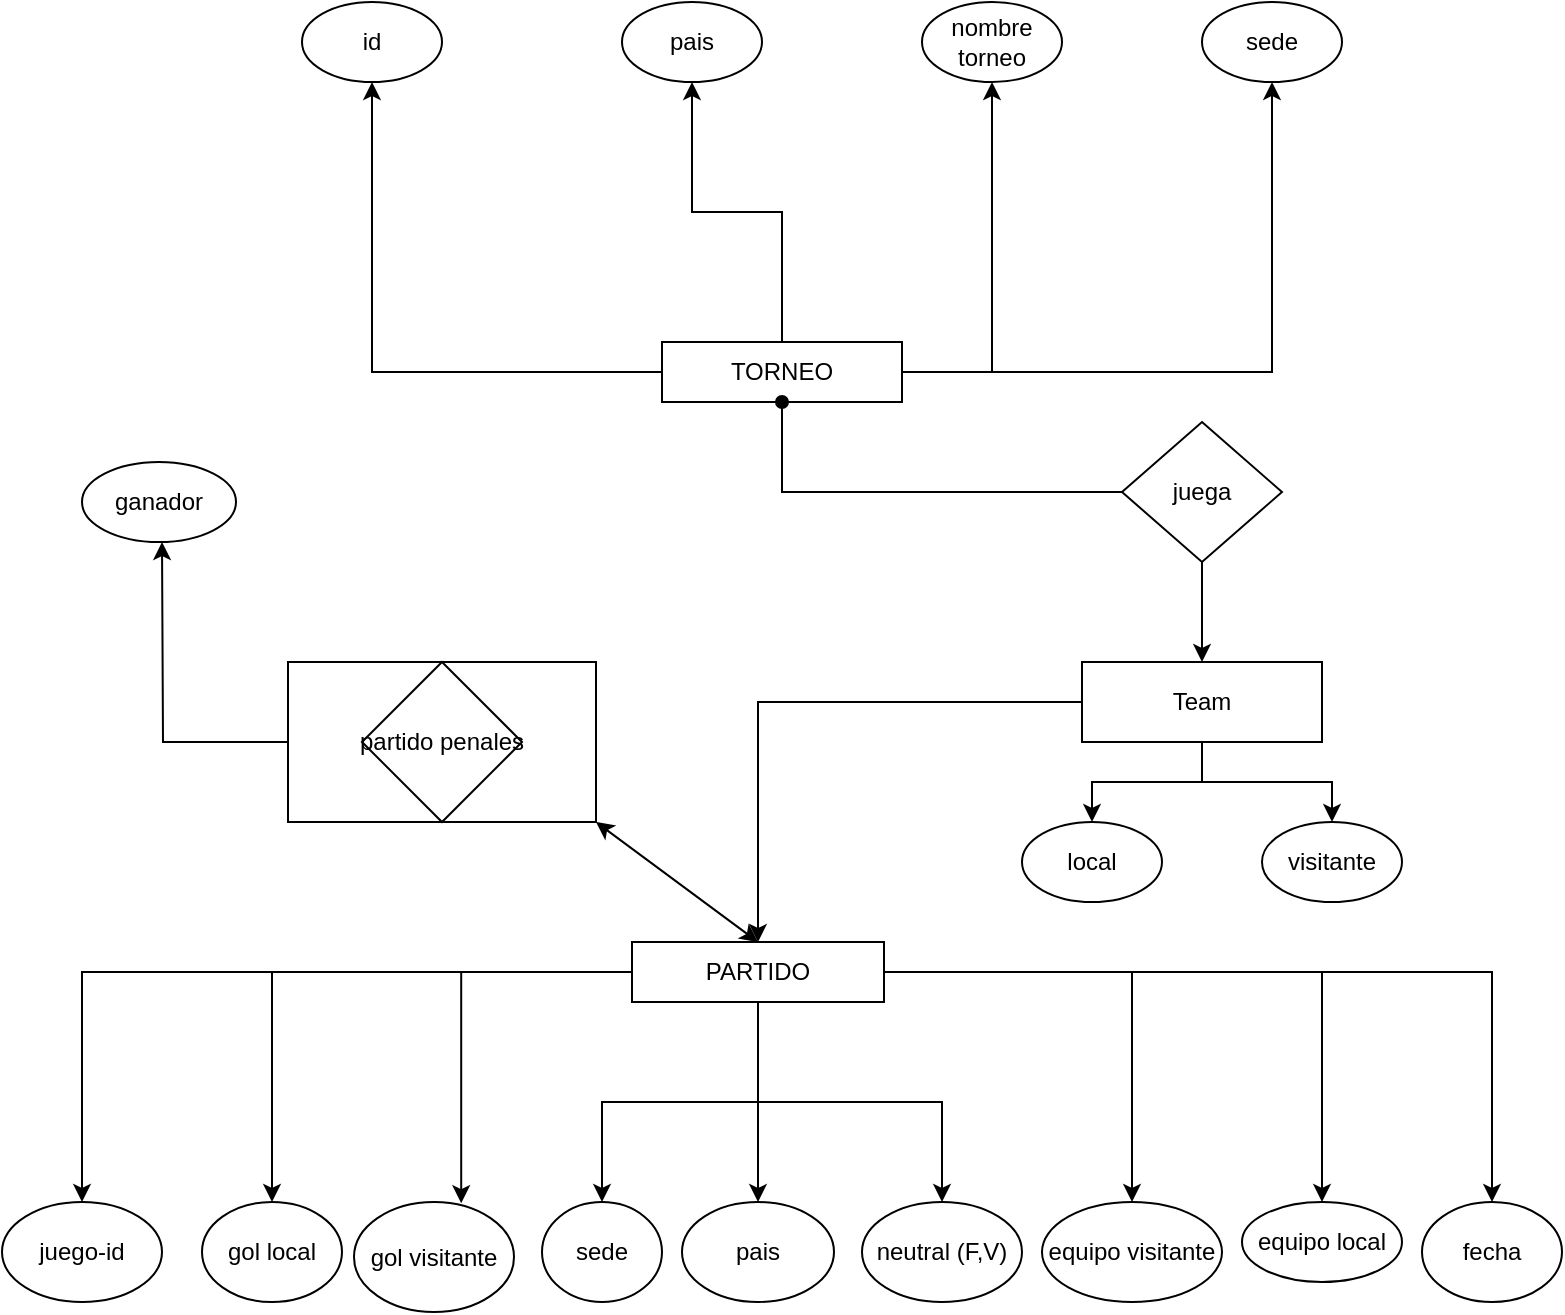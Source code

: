<mxfile version="20.3.7" type="device"><diagram id="C5RBs43oDa-KdzZeNtuy" name="Page-1"><mxGraphModel dx="1038" dy="579" grid="1" gridSize="10" guides="1" tooltips="1" connect="1" arrows="1" fold="1" page="1" pageScale="1" pageWidth="827" pageHeight="1169" math="0" shadow="0"><root><mxCell id="WIyWlLk6GJQsqaUBKTNV-0"/><mxCell id="WIyWlLk6GJQsqaUBKTNV-1" parent="WIyWlLk6GJQsqaUBKTNV-0"/><mxCell id="LsHVC8Dt1AWY-7BEpEHS-9" style="edgeStyle=orthogonalEdgeStyle;rounded=0;orthogonalLoop=1;jettySize=auto;html=1;entryX=0.5;entryY=0;entryDx=0;entryDy=0;startArrow=none;" edge="1" parent="WIyWlLk6GJQsqaUBKTNV-1" source="LsHVC8Dt1AWY-7BEpEHS-10" target="LsHVC8Dt1AWY-7BEpEHS-5"><mxGeometry relative="1" as="geometry"/></mxCell><mxCell id="LsHVC8Dt1AWY-7BEpEHS-19" style="edgeStyle=orthogonalEdgeStyle;rounded=0;orthogonalLoop=1;jettySize=auto;html=1;entryX=0.5;entryY=1;entryDx=0;entryDy=0;" edge="1" parent="WIyWlLk6GJQsqaUBKTNV-1" source="LsHVC8Dt1AWY-7BEpEHS-2" target="LsHVC8Dt1AWY-7BEpEHS-14"><mxGeometry relative="1" as="geometry"/></mxCell><mxCell id="LsHVC8Dt1AWY-7BEpEHS-20" style="edgeStyle=orthogonalEdgeStyle;rounded=0;orthogonalLoop=1;jettySize=auto;html=1;entryX=0.5;entryY=1;entryDx=0;entryDy=0;" edge="1" parent="WIyWlLk6GJQsqaUBKTNV-1" source="LsHVC8Dt1AWY-7BEpEHS-2" target="LsHVC8Dt1AWY-7BEpEHS-13"><mxGeometry relative="1" as="geometry"/></mxCell><mxCell id="LsHVC8Dt1AWY-7BEpEHS-28" style="edgeStyle=orthogonalEdgeStyle;rounded=0;orthogonalLoop=1;jettySize=auto;html=1;entryX=0.5;entryY=1;entryDx=0;entryDy=0;" edge="1" parent="WIyWlLk6GJQsqaUBKTNV-1" source="LsHVC8Dt1AWY-7BEpEHS-2" target="LsHVC8Dt1AWY-7BEpEHS-12"><mxGeometry relative="1" as="geometry"/></mxCell><mxCell id="LsHVC8Dt1AWY-7BEpEHS-29" style="edgeStyle=orthogonalEdgeStyle;rounded=0;orthogonalLoop=1;jettySize=auto;html=1;entryX=0.5;entryY=1;entryDx=0;entryDy=0;" edge="1" parent="WIyWlLk6GJQsqaUBKTNV-1" source="LsHVC8Dt1AWY-7BEpEHS-2" target="LsHVC8Dt1AWY-7BEpEHS-16"><mxGeometry relative="1" as="geometry"/></mxCell><mxCell id="LsHVC8Dt1AWY-7BEpEHS-2" value="&lt;font style=&quot;vertical-align: inherit;&quot;&gt;&lt;font style=&quot;vertical-align: inherit;&quot;&gt;TORNEO&lt;/font&gt;&lt;/font&gt;" style="rounded=0;whiteSpace=wrap;html=1;" vertex="1" parent="WIyWlLk6GJQsqaUBKTNV-1"><mxGeometry x="340" y="210" width="120" height="30" as="geometry"/></mxCell><mxCell id="LsHVC8Dt1AWY-7BEpEHS-36" style="edgeStyle=orthogonalEdgeStyle;rounded=0;orthogonalLoop=1;jettySize=auto;html=1;entryX=0.5;entryY=0;entryDx=0;entryDy=0;endArrow=classic;endFill=1;" edge="1" parent="WIyWlLk6GJQsqaUBKTNV-1" source="LsHVC8Dt1AWY-7BEpEHS-5" target="LsHVC8Dt1AWY-7BEpEHS-35"><mxGeometry relative="1" as="geometry"/></mxCell><mxCell id="LsHVC8Dt1AWY-7BEpEHS-37" style="edgeStyle=orthogonalEdgeStyle;rounded=0;orthogonalLoop=1;jettySize=auto;html=1;endArrow=classic;endFill=1;" edge="1" parent="WIyWlLk6GJQsqaUBKTNV-1" source="LsHVC8Dt1AWY-7BEpEHS-5" target="LsHVC8Dt1AWY-7BEpEHS-34"><mxGeometry relative="1" as="geometry"/></mxCell><mxCell id="LsHVC8Dt1AWY-7BEpEHS-38" style="edgeStyle=orthogonalEdgeStyle;rounded=0;orthogonalLoop=1;jettySize=auto;html=1;entryX=0.5;entryY=0;entryDx=0;entryDy=0;endArrow=classic;endFill=1;" edge="1" parent="WIyWlLk6GJQsqaUBKTNV-1" source="LsHVC8Dt1AWY-7BEpEHS-5" target="LsHVC8Dt1AWY-7BEpEHS-7"><mxGeometry relative="1" as="geometry"/></mxCell><mxCell id="LsHVC8Dt1AWY-7BEpEHS-5" value="&lt;font style=&quot;vertical-align: inherit;&quot;&gt;&lt;font style=&quot;vertical-align: inherit;&quot;&gt;Team&lt;/font&gt;&lt;/font&gt;" style="rounded=0;whiteSpace=wrap;html=1;" vertex="1" parent="WIyWlLk6GJQsqaUBKTNV-1"><mxGeometry x="550" y="370" width="120" height="40" as="geometry"/></mxCell><mxCell id="LsHVC8Dt1AWY-7BEpEHS-49" style="edgeStyle=orthogonalEdgeStyle;rounded=0;orthogonalLoop=1;jettySize=auto;html=1;entryX=0.5;entryY=0;entryDx=0;entryDy=0;endArrow=classic;endFill=1;" edge="1" parent="WIyWlLk6GJQsqaUBKTNV-1" source="LsHVC8Dt1AWY-7BEpEHS-7" target="LsHVC8Dt1AWY-7BEpEHS-43"><mxGeometry relative="1" as="geometry"/></mxCell><mxCell id="LsHVC8Dt1AWY-7BEpEHS-50" style="edgeStyle=orthogonalEdgeStyle;rounded=0;orthogonalLoop=1;jettySize=auto;html=1;endArrow=classic;endFill=1;" edge="1" parent="WIyWlLk6GJQsqaUBKTNV-1" source="LsHVC8Dt1AWY-7BEpEHS-7" target="LsHVC8Dt1AWY-7BEpEHS-42"><mxGeometry relative="1" as="geometry"/></mxCell><mxCell id="LsHVC8Dt1AWY-7BEpEHS-51" style="edgeStyle=orthogonalEdgeStyle;rounded=0;orthogonalLoop=1;jettySize=auto;html=1;endArrow=classic;endFill=1;entryX=0.67;entryY=0.011;entryDx=0;entryDy=0;entryPerimeter=0;" edge="1" parent="WIyWlLk6GJQsqaUBKTNV-1" source="LsHVC8Dt1AWY-7BEpEHS-7" target="LsHVC8Dt1AWY-7BEpEHS-41"><mxGeometry relative="1" as="geometry"><mxPoint x="240" y="630" as="targetPoint"/></mxGeometry></mxCell><mxCell id="LsHVC8Dt1AWY-7BEpEHS-52" style="edgeStyle=orthogonalEdgeStyle;rounded=0;orthogonalLoop=1;jettySize=auto;html=1;entryX=0.5;entryY=0;entryDx=0;entryDy=0;endArrow=classic;endFill=1;" edge="1" parent="WIyWlLk6GJQsqaUBKTNV-1" source="LsHVC8Dt1AWY-7BEpEHS-7" target="LsHVC8Dt1AWY-7BEpEHS-39"><mxGeometry relative="1" as="geometry"/></mxCell><mxCell id="LsHVC8Dt1AWY-7BEpEHS-53" style="edgeStyle=orthogonalEdgeStyle;rounded=0;orthogonalLoop=1;jettySize=auto;html=1;entryX=0.5;entryY=0;entryDx=0;entryDy=0;endArrow=classic;endFill=1;" edge="1" parent="WIyWlLk6GJQsqaUBKTNV-1" source="LsHVC8Dt1AWY-7BEpEHS-7" target="LsHVC8Dt1AWY-7BEpEHS-44"><mxGeometry relative="1" as="geometry"/></mxCell><mxCell id="LsHVC8Dt1AWY-7BEpEHS-54" style="edgeStyle=orthogonalEdgeStyle;rounded=0;orthogonalLoop=1;jettySize=auto;html=1;entryX=0.5;entryY=0;entryDx=0;entryDy=0;endArrow=classic;endFill=1;" edge="1" parent="WIyWlLk6GJQsqaUBKTNV-1" source="LsHVC8Dt1AWY-7BEpEHS-7" target="LsHVC8Dt1AWY-7BEpEHS-48"><mxGeometry relative="1" as="geometry"/></mxCell><mxCell id="LsHVC8Dt1AWY-7BEpEHS-55" style="edgeStyle=orthogonalEdgeStyle;rounded=0;orthogonalLoop=1;jettySize=auto;html=1;entryX=0.5;entryY=0;entryDx=0;entryDy=0;endArrow=classic;endFill=1;" edge="1" parent="WIyWlLk6GJQsqaUBKTNV-1" source="LsHVC8Dt1AWY-7BEpEHS-7" target="LsHVC8Dt1AWY-7BEpEHS-47"><mxGeometry relative="1" as="geometry"/></mxCell><mxCell id="LsHVC8Dt1AWY-7BEpEHS-56" style="edgeStyle=orthogonalEdgeStyle;rounded=0;orthogonalLoop=1;jettySize=auto;html=1;endArrow=classic;endFill=1;" edge="1" parent="WIyWlLk6GJQsqaUBKTNV-1" source="LsHVC8Dt1AWY-7BEpEHS-7" target="LsHVC8Dt1AWY-7BEpEHS-46"><mxGeometry relative="1" as="geometry"/></mxCell><mxCell id="LsHVC8Dt1AWY-7BEpEHS-57" style="edgeStyle=orthogonalEdgeStyle;rounded=0;orthogonalLoop=1;jettySize=auto;html=1;entryX=0.5;entryY=0;entryDx=0;entryDy=0;endArrow=classic;endFill=1;" edge="1" parent="WIyWlLk6GJQsqaUBKTNV-1" source="LsHVC8Dt1AWY-7BEpEHS-7" target="LsHVC8Dt1AWY-7BEpEHS-45"><mxGeometry relative="1" as="geometry"/></mxCell><mxCell id="LsHVC8Dt1AWY-7BEpEHS-7" value="&lt;font style=&quot;vertical-align: inherit;&quot;&gt;&lt;font style=&quot;vertical-align: inherit;&quot;&gt;PARTIDO&lt;/font&gt;&lt;/font&gt;" style="rounded=0;whiteSpace=wrap;html=1;strokeColor=default;" vertex="1" parent="WIyWlLk6GJQsqaUBKTNV-1"><mxGeometry x="325" y="510" width="126" height="30" as="geometry"/></mxCell><mxCell id="LsHVC8Dt1AWY-7BEpEHS-12" value="&lt;font style=&quot;vertical-align: inherit;&quot;&gt;&lt;font style=&quot;vertical-align: inherit;&quot;&gt;nombre torneo&lt;/font&gt;&lt;/font&gt;" style="ellipse;whiteSpace=wrap;html=1;" vertex="1" parent="WIyWlLk6GJQsqaUBKTNV-1"><mxGeometry x="470" y="40" width="70" height="40" as="geometry"/></mxCell><mxCell id="LsHVC8Dt1AWY-7BEpEHS-13" value="&lt;font style=&quot;vertical-align: inherit;&quot;&gt;&lt;font style=&quot;vertical-align: inherit;&quot;&gt;&lt;font style=&quot;vertical-align: inherit;&quot;&gt;&lt;font style=&quot;vertical-align: inherit;&quot;&gt;pais&lt;/font&gt;&lt;/font&gt;&lt;/font&gt;&lt;/font&gt;" style="ellipse;whiteSpace=wrap;html=1;" vertex="1" parent="WIyWlLk6GJQsqaUBKTNV-1"><mxGeometry x="320" y="40" width="70" height="40" as="geometry"/></mxCell><mxCell id="LsHVC8Dt1AWY-7BEpEHS-14" value="&lt;font style=&quot;vertical-align: inherit;&quot;&gt;&lt;font style=&quot;vertical-align: inherit;&quot;&gt;id&lt;/font&gt;&lt;/font&gt;" style="ellipse;whiteSpace=wrap;html=1;" vertex="1" parent="WIyWlLk6GJQsqaUBKTNV-1"><mxGeometry x="160" y="40" width="70" height="40" as="geometry"/></mxCell><mxCell id="LsHVC8Dt1AWY-7BEpEHS-16" value="&lt;font style=&quot;vertical-align: inherit;&quot;&gt;&lt;font style=&quot;vertical-align: inherit;&quot;&gt;sede&lt;/font&gt;&lt;/font&gt;" style="ellipse;whiteSpace=wrap;html=1;" vertex="1" parent="WIyWlLk6GJQsqaUBKTNV-1"><mxGeometry x="610" y="40" width="70" height="40" as="geometry"/></mxCell><mxCell id="LsHVC8Dt1AWY-7BEpEHS-32" style="rounded=0;orthogonalLoop=1;jettySize=auto;html=1;entryX=0.5;entryY=1;entryDx=0;entryDy=0;edgeStyle=orthogonalEdgeStyle;endArrow=oval;endFill=1;" edge="1" parent="WIyWlLk6GJQsqaUBKTNV-1" source="LsHVC8Dt1AWY-7BEpEHS-10" target="LsHVC8Dt1AWY-7BEpEHS-2"><mxGeometry relative="1" as="geometry"/></mxCell><mxCell id="LsHVC8Dt1AWY-7BEpEHS-10" value="&lt;font style=&quot;vertical-align: inherit;&quot;&gt;&lt;font style=&quot;vertical-align: inherit;&quot;&gt;juega&lt;/font&gt;&lt;/font&gt;" style="rhombus;whiteSpace=wrap;html=1;" vertex="1" parent="WIyWlLk6GJQsqaUBKTNV-1"><mxGeometry x="570" y="250" width="80" height="70" as="geometry"/></mxCell><mxCell id="LsHVC8Dt1AWY-7BEpEHS-34" value="visitante" style="ellipse;whiteSpace=wrap;html=1;" vertex="1" parent="WIyWlLk6GJQsqaUBKTNV-1"><mxGeometry x="640" y="450" width="70" height="40" as="geometry"/></mxCell><mxCell id="LsHVC8Dt1AWY-7BEpEHS-35" value="local" style="ellipse;whiteSpace=wrap;html=1;" vertex="1" parent="WIyWlLk6GJQsqaUBKTNV-1"><mxGeometry x="520" y="450" width="70" height="40" as="geometry"/></mxCell><mxCell id="LsHVC8Dt1AWY-7BEpEHS-39" value="sede" style="ellipse;whiteSpace=wrap;html=1;" vertex="1" parent="WIyWlLk6GJQsqaUBKTNV-1"><mxGeometry x="280" y="640" width="60" height="50" as="geometry"/></mxCell><mxCell id="LsHVC8Dt1AWY-7BEpEHS-41" value="gol visitante" style="ellipse;whiteSpace=wrap;html=1;" vertex="1" parent="WIyWlLk6GJQsqaUBKTNV-1"><mxGeometry x="186" y="640" width="80" height="55" as="geometry"/></mxCell><mxCell id="LsHVC8Dt1AWY-7BEpEHS-42" value="gol local" style="ellipse;whiteSpace=wrap;html=1;" vertex="1" parent="WIyWlLk6GJQsqaUBKTNV-1"><mxGeometry x="110" y="640" width="70" height="50" as="geometry"/></mxCell><mxCell id="LsHVC8Dt1AWY-7BEpEHS-43" value="juego-id" style="ellipse;whiteSpace=wrap;html=1;" vertex="1" parent="WIyWlLk6GJQsqaUBKTNV-1"><mxGeometry x="10" y="640" width="80" height="50" as="geometry"/></mxCell><mxCell id="LsHVC8Dt1AWY-7BEpEHS-44" value="pais" style="ellipse;whiteSpace=wrap;html=1;" vertex="1" parent="WIyWlLk6GJQsqaUBKTNV-1"><mxGeometry x="350" y="640" width="76" height="50" as="geometry"/></mxCell><mxCell id="LsHVC8Dt1AWY-7BEpEHS-45" value="fecha" style="ellipse;whiteSpace=wrap;html=1;" vertex="1" parent="WIyWlLk6GJQsqaUBKTNV-1"><mxGeometry x="720" y="640" width="70" height="50" as="geometry"/></mxCell><mxCell id="LsHVC8Dt1AWY-7BEpEHS-46" value="equipo local" style="ellipse;whiteSpace=wrap;html=1;" vertex="1" parent="WIyWlLk6GJQsqaUBKTNV-1"><mxGeometry x="630" y="640" width="80" height="40" as="geometry"/></mxCell><mxCell id="LsHVC8Dt1AWY-7BEpEHS-47" value="equipo visitante" style="ellipse;whiteSpace=wrap;html=1;" vertex="1" parent="WIyWlLk6GJQsqaUBKTNV-1"><mxGeometry x="530" y="640" width="90" height="50" as="geometry"/></mxCell><mxCell id="LsHVC8Dt1AWY-7BEpEHS-48" value="neutral (F,V)" style="ellipse;whiteSpace=wrap;html=1;" vertex="1" parent="WIyWlLk6GJQsqaUBKTNV-1"><mxGeometry x="440" y="640" width="80" height="50" as="geometry"/></mxCell><mxCell id="LsHVC8Dt1AWY-7BEpEHS-59" value="" style="endArrow=classic;startArrow=classic;html=1;rounded=0;exitX=0.5;exitY=0;exitDx=0;exitDy=0;entryX=1;entryY=1;entryDx=0;entryDy=0;" edge="1" parent="WIyWlLk6GJQsqaUBKTNV-1" source="LsHVC8Dt1AWY-7BEpEHS-7" target="LsHVC8Dt1AWY-7BEpEHS-62"><mxGeometry width="50" height="50" relative="1" as="geometry"><mxPoint x="390" y="420" as="sourcePoint"/><mxPoint x="260" y="440" as="targetPoint"/><Array as="points"/></mxGeometry></mxCell><mxCell id="LsHVC8Dt1AWY-7BEpEHS-60" value="" style="rhombus;whiteSpace=wrap;html=1;strokeColor=default;" vertex="1" parent="WIyWlLk6GJQsqaUBKTNV-1"><mxGeometry x="190" y="370" width="80" height="80" as="geometry"/></mxCell><mxCell id="LsHVC8Dt1AWY-7BEpEHS-63" style="edgeStyle=orthogonalEdgeStyle;rounded=0;orthogonalLoop=1;jettySize=auto;html=1;endArrow=classic;endFill=1;" edge="1" parent="WIyWlLk6GJQsqaUBKTNV-1" source="LsHVC8Dt1AWY-7BEpEHS-62"><mxGeometry relative="1" as="geometry"><mxPoint x="90" y="310" as="targetPoint"/></mxGeometry></mxCell><mxCell id="LsHVC8Dt1AWY-7BEpEHS-62" value="partido penales" style="rounded=0;whiteSpace=wrap;html=1;strokeColor=default;gradientColor=default;fillColor=none;" vertex="1" parent="WIyWlLk6GJQsqaUBKTNV-1"><mxGeometry x="153" y="370" width="154" height="80" as="geometry"/></mxCell><mxCell id="LsHVC8Dt1AWY-7BEpEHS-64" value="ganador" style="ellipse;whiteSpace=wrap;html=1;strokeColor=default;fillColor=none;gradientColor=default;" vertex="1" parent="WIyWlLk6GJQsqaUBKTNV-1"><mxGeometry x="50" y="270" width="77" height="40" as="geometry"/></mxCell></root></mxGraphModel></diagram></mxfile>